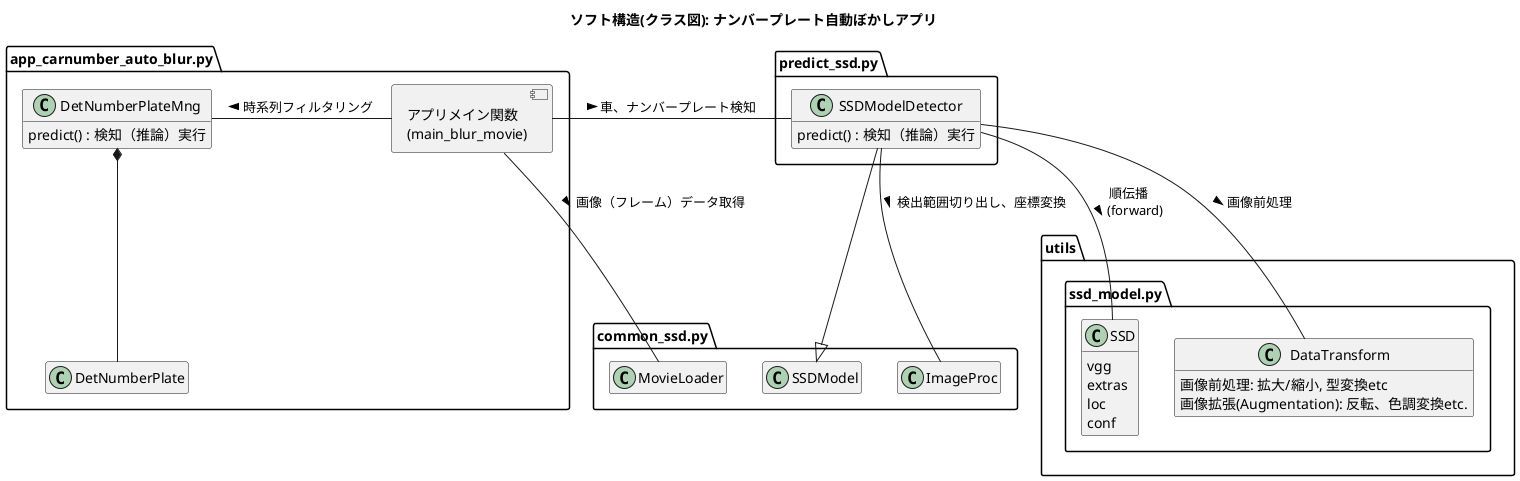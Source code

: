 @startuml soft_structure_app_blur

hide empty members
allowmixing

title ソフト構造(クラス図): ナンバープレート自動ぼかしアプリ

' package data {
'     database "画像" as ImageFile
'     database "正解データ(xml)" as AnnoFile
'     database "VGG16学習済みパラメータ" as vgg16_reducefdc

' }


package utils {
    package "ssd_model.py" as ssd_model {
        class SSD {
            vgg
            extras
            loc
            conf
        }
        class DataTransform
        {
            {method}画像前処理: 拡大/縮小, 型変換etc
            {method}画像拡張(Augmentation): 反転、色調変換etc.
        }

    }
}

package "common_ssd.py" as common_ssd {
    class SSDModel
    class MovieLoader
    class ImageProc
}


package "predict_ssd.py" as predict_ssd {
    class SSDModelDetector {
        predict() : 検知（推論）実行
    }
}
package "app_carnumber_auto_blur.py" as app_blur {
    class DetNumberPlateMng {
        predict() : 検知（推論）実行
    }
    class DetNumberPlate
    component "アプリメイン関数\n(main_blur_movie)" as main_blur_movie
}

DetNumberPlateMng *-- DetNumberPlate

SSDModel <|-u- SSDModelDetector

main_blur_movie - MovieLoader : 画像（フレーム）データ取得 >

main_blur_movie - SSDModelDetector : 車、ナンバープレート検知 >
SSDModelDetector -- ImageProc : 検出範囲切り出し、座標変換 >
SSDModelDetector -- DataTransform : 画像前処理 >
SSDModelDetector -- SSD : 順伝播\n(forward) >

main_blur_movie - DetNumberPlateMng : 時系列フィルタリング >




@enduml
